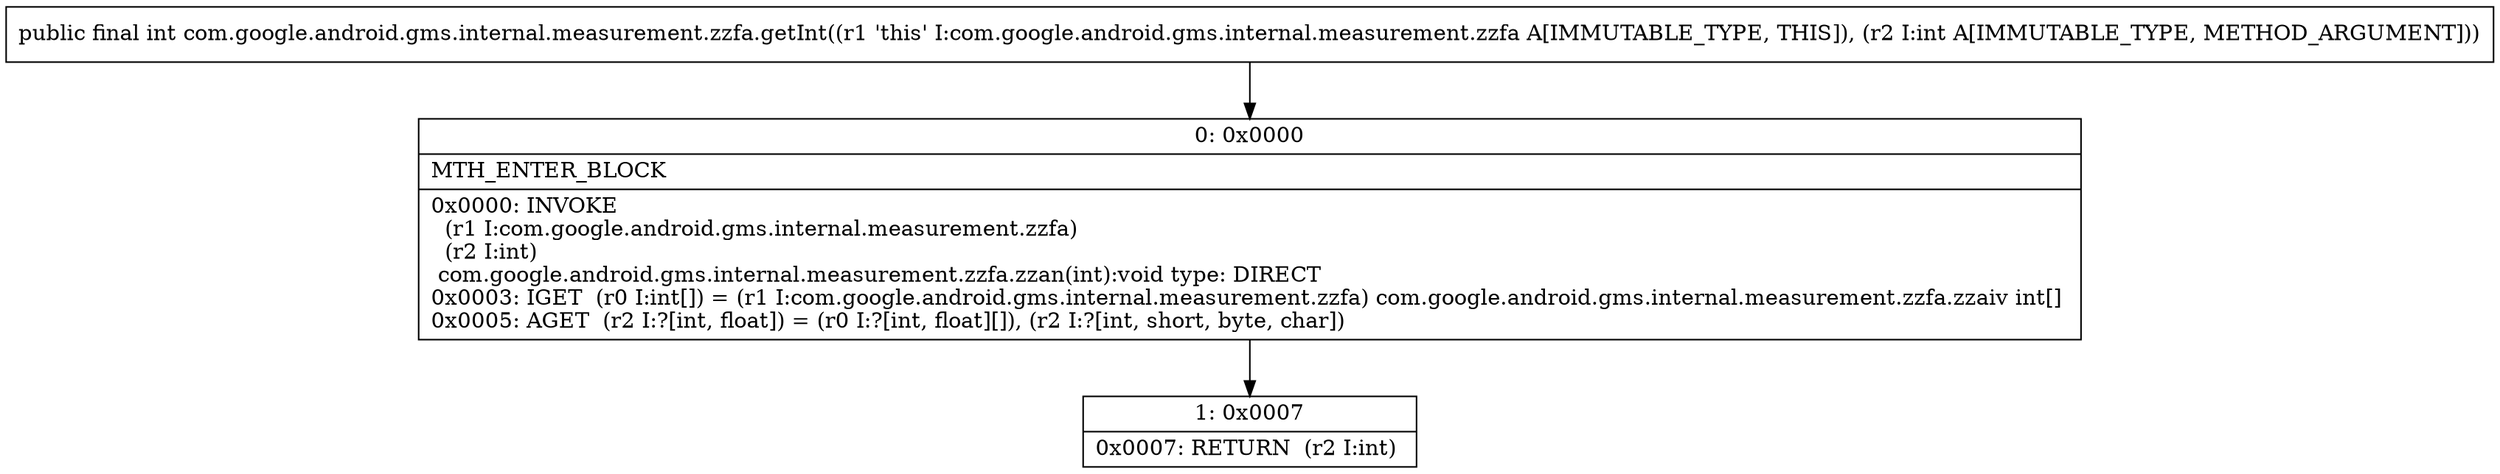 digraph "CFG forcom.google.android.gms.internal.measurement.zzfa.getInt(I)I" {
Node_0 [shape=record,label="{0\:\ 0x0000|MTH_ENTER_BLOCK\l|0x0000: INVOKE  \l  (r1 I:com.google.android.gms.internal.measurement.zzfa)\l  (r2 I:int)\l com.google.android.gms.internal.measurement.zzfa.zzan(int):void type: DIRECT \l0x0003: IGET  (r0 I:int[]) = (r1 I:com.google.android.gms.internal.measurement.zzfa) com.google.android.gms.internal.measurement.zzfa.zzaiv int[] \l0x0005: AGET  (r2 I:?[int, float]) = (r0 I:?[int, float][]), (r2 I:?[int, short, byte, char]) \l}"];
Node_1 [shape=record,label="{1\:\ 0x0007|0x0007: RETURN  (r2 I:int) \l}"];
MethodNode[shape=record,label="{public final int com.google.android.gms.internal.measurement.zzfa.getInt((r1 'this' I:com.google.android.gms.internal.measurement.zzfa A[IMMUTABLE_TYPE, THIS]), (r2 I:int A[IMMUTABLE_TYPE, METHOD_ARGUMENT])) }"];
MethodNode -> Node_0;
Node_0 -> Node_1;
}

